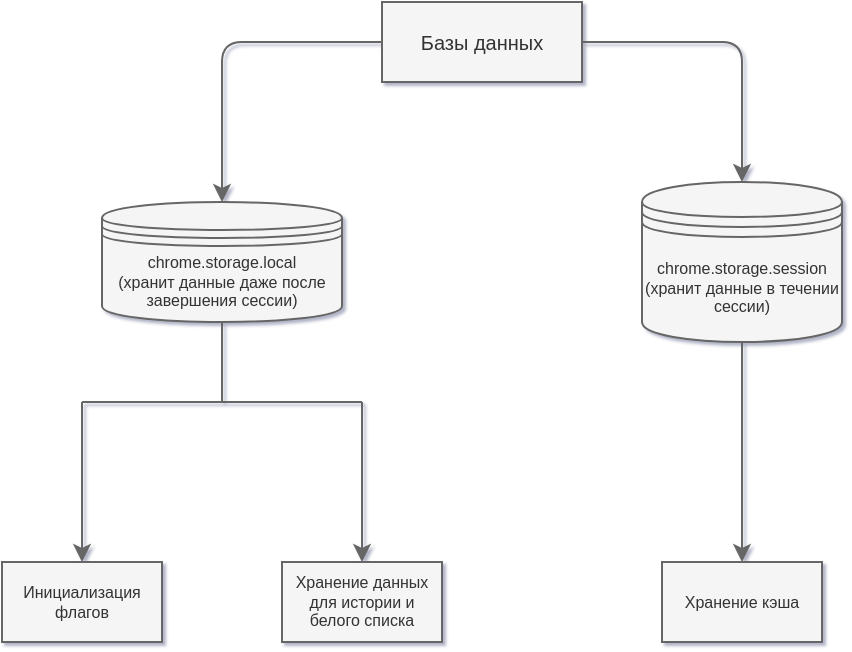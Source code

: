 <mxfile>
    <diagram id="LQ20FDsCzZ4yKbDrOZO_" name="Page-1">
        <mxGraphModel dx="612" dy="414" grid="0" gridSize="10" guides="1" tooltips="1" connect="1" arrows="1" fold="1" page="1" pageScale="1" pageWidth="500" pageHeight="500" background="none" math="0" shadow="1">
            <root>
                <mxCell id="0"/>
                <mxCell id="1" parent="0"/>
                <mxCell id="6" style="edgeStyle=none;html=1;entryX=0.5;entryY=0;entryDx=0;entryDy=0;fillColor=#f5f5f5;strokeColor=#666666;" parent="1" source="2" target="3" edge="1">
                    <mxGeometry relative="1" as="geometry">
                        <Array as="points">
                            <mxPoint x="152" y="84"/>
                        </Array>
                    </mxGeometry>
                </mxCell>
                <mxCell id="2" value="&lt;font style=&quot;font-size: 10px;&quot;&gt;Базы данных&lt;/font&gt;" style="rounded=0;whiteSpace=wrap;html=1;fillColor=#f5f5f5;fontColor=#333333;strokeColor=#666666;" parent="1" vertex="1">
                    <mxGeometry x="232" y="64" width="100" height="40" as="geometry"/>
                </mxCell>
                <mxCell id="3" value="chrome.storage.local&lt;br&gt;(хранит данные даже после завершения сессии)" style="shape=datastore;whiteSpace=wrap;html=1;fontSize=8;fillColor=#f5f5f5;fontColor=#333333;strokeColor=#666666;" parent="1" vertex="1">
                    <mxGeometry x="92" y="164" width="120" height="60" as="geometry"/>
                </mxCell>
                <mxCell id="20" style="edgeStyle=none;html=1;entryX=0.5;entryY=0;entryDx=0;entryDy=0;fontSize=8;fillColor=#f5f5f5;strokeColor=#666666;" parent="1" source="7" target="19" edge="1">
                    <mxGeometry relative="1" as="geometry"/>
                </mxCell>
                <mxCell id="7" value="chrome.storage.session&lt;br&gt;(хранит данные в течении сессии)" style="shape=datastore;whiteSpace=wrap;html=1;fontSize=8;fillColor=#f5f5f5;fontColor=#333333;strokeColor=#666666;" parent="1" vertex="1">
                    <mxGeometry x="362" y="154" width="100" height="80" as="geometry"/>
                </mxCell>
                <mxCell id="8" style="edgeStyle=none;html=1;entryX=0.5;entryY=0;entryDx=0;entryDy=0;exitX=1;exitY=0.5;exitDx=0;exitDy=0;fillColor=#f5f5f5;strokeColor=#666666;" parent="1" source="2" target="7" edge="1">
                    <mxGeometry relative="1" as="geometry">
                        <mxPoint x="492" y="84" as="sourcePoint"/>
                        <mxPoint x="422" y="164" as="targetPoint"/>
                        <Array as="points">
                            <mxPoint x="412" y="84"/>
                        </Array>
                    </mxGeometry>
                </mxCell>
                <mxCell id="10" value="" style="endArrow=none;html=1;fontSize=8;entryX=0.5;entryY=1;entryDx=0;entryDy=0;fillColor=#f5f5f5;strokeColor=#666666;" parent="1" target="3" edge="1">
                    <mxGeometry width="50" height="50" relative="1" as="geometry">
                        <mxPoint x="152" y="264" as="sourcePoint"/>
                        <mxPoint x="172" y="254" as="targetPoint"/>
                    </mxGeometry>
                </mxCell>
                <mxCell id="11" value="" style="endArrow=none;html=1;fontSize=8;fillColor=#f5f5f5;strokeColor=#666666;" parent="1" edge="1">
                    <mxGeometry width="50" height="50" relative="1" as="geometry">
                        <mxPoint x="82" y="264" as="sourcePoint"/>
                        <mxPoint x="222" y="264" as="targetPoint"/>
                    </mxGeometry>
                </mxCell>
                <mxCell id="12" value="" style="endArrow=classic;html=1;fontSize=8;fillColor=#f5f5f5;strokeColor=#666666;" parent="1" edge="1">
                    <mxGeometry width="50" height="50" relative="1" as="geometry">
                        <mxPoint x="82" y="264" as="sourcePoint"/>
                        <mxPoint x="82" y="344" as="targetPoint"/>
                    </mxGeometry>
                </mxCell>
                <mxCell id="15" value="" style="endArrow=classic;html=1;fontSize=8;entryX=0.5;entryY=0;entryDx=0;entryDy=0;fillColor=#f5f5f5;strokeColor=#666666;" parent="1" target="18" edge="1">
                    <mxGeometry width="50" height="50" relative="1" as="geometry">
                        <mxPoint x="222" y="264" as="sourcePoint"/>
                        <mxPoint x="212" y="344" as="targetPoint"/>
                    </mxGeometry>
                </mxCell>
                <mxCell id="16" value="Инициализация флагов" style="rounded=0;whiteSpace=wrap;html=1;fontSize=8;fillColor=#f5f5f5;fontColor=#333333;strokeColor=#666666;" parent="1" vertex="1">
                    <mxGeometry x="42" y="344" width="80" height="40" as="geometry"/>
                </mxCell>
                <mxCell id="18" value="Хранение данных для истории и белого списка" style="rounded=0;whiteSpace=wrap;html=1;fontSize=8;fillColor=#f5f5f5;fontColor=#333333;strokeColor=#666666;" parent="1" vertex="1">
                    <mxGeometry x="182" y="344" width="80" height="40" as="geometry"/>
                </mxCell>
                <mxCell id="19" value="Хранение кэша" style="rounded=0;whiteSpace=wrap;html=1;fontSize=8;fillColor=#f5f5f5;fontColor=#333333;strokeColor=#666666;" parent="1" vertex="1">
                    <mxGeometry x="372" y="344" width="80" height="40" as="geometry"/>
                </mxCell>
            </root>
        </mxGraphModel>
    </diagram>
</mxfile>